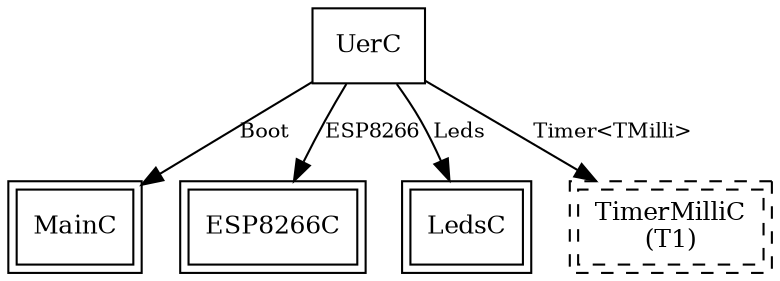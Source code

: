 digraph "UerAppC" {
  "UerC" [fontsize=12, shape=box, URL="../chtml/UerC.html"];
  "MainC" [fontsize=12, shape=box,peripheries=2, URL="../chtml/tos.system.MainC.html"];
  "UerC" [fontsize=12, shape=box, URL="../chtml/UerC.html"];
  "ESP8266C" [fontsize=12, shape=box,peripheries=2, URL="../chtml/ESP8266C.html"];
  "UerC" [fontsize=12, shape=box, URL="../chtml/UerC.html"];
  "LedsC" [fontsize=12, shape=box,peripheries=2, URL="../chtml/tos.system.LedsC.html"];
  "UerC" [fontsize=12, shape=box, URL="../chtml/UerC.html"];
  "UerAppC.T1" [fontsize=12, shape=box,peripheries=2, style=dashed, label="TimerMilliC\n(T1)", URL="../chtml/tos.system.TimerMilliC.html"];
  "UerC" -> "MainC" [label="Boot", URL="../ihtml/tos.interfaces.Boot.html", fontsize=10];
  "UerC" -> "ESP8266C" [label="ESP8266", URL="../ihtml/ESP8266.html", fontsize=10];
  "UerC" -> "LedsC" [label="Leds", URL="../ihtml/tos.interfaces.Leds.html", fontsize=10];
  "UerC" -> "UerAppC.T1" [label="Timer<TMilli>", URL="../ihtml/tos.lib.timer.Timer.html", fontsize=10];
}
